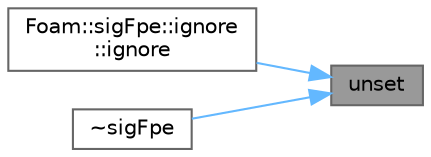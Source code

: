 digraph "unset"
{
 // LATEX_PDF_SIZE
  bgcolor="transparent";
  edge [fontname=Helvetica,fontsize=10,labelfontname=Helvetica,labelfontsize=10];
  node [fontname=Helvetica,fontsize=10,shape=box,height=0.2,width=0.4];
  rankdir="RL";
  Node1 [id="Node000001",label="unset",height=0.2,width=0.4,color="gray40", fillcolor="grey60", style="filled", fontcolor="black",tooltip=" "];
  Node1 -> Node2 [id="edge1_Node000001_Node000002",dir="back",color="steelblue1",style="solid",tooltip=" "];
  Node2 [id="Node000002",label="Foam::sigFpe::ignore\l::ignore",height=0.2,width=0.4,color="grey40", fillcolor="white", style="filled",URL="$classFoam_1_1sigFpe_1_1ignore.html#a0b2aba19fa73e271c1e899335afadcb7",tooltip=" "];
  Node1 -> Node3 [id="edge2_Node000001_Node000003",dir="back",color="steelblue1",style="solid",tooltip=" "];
  Node3 [id="Node000003",label="~sigFpe",height=0.2,width=0.4,color="grey40", fillcolor="white", style="filled",URL="$classFoam_1_1sigFpe.html#a399939c20f314201a5ab904db12546fa",tooltip=" "];
}
